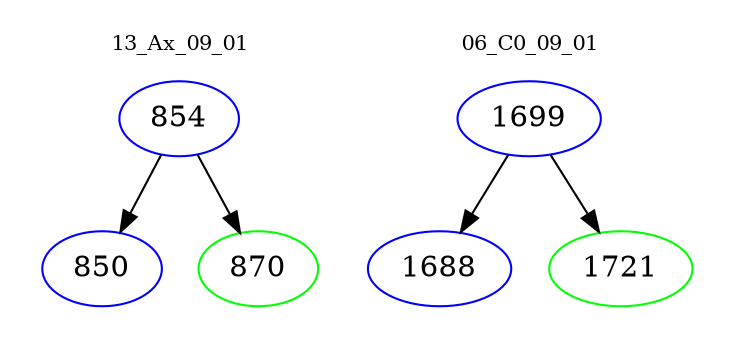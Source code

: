 digraph{
subgraph cluster_0 {
color = white
label = "13_Ax_09_01";
fontsize=10;
T0_854 [label="854", color="blue"]
T0_854 -> T0_850 [color="black"]
T0_850 [label="850", color="blue"]
T0_854 -> T0_870 [color="black"]
T0_870 [label="870", color="green"]
}
subgraph cluster_1 {
color = white
label = "06_C0_09_01";
fontsize=10;
T1_1699 [label="1699", color="blue"]
T1_1699 -> T1_1688 [color="black"]
T1_1688 [label="1688", color="blue"]
T1_1699 -> T1_1721 [color="black"]
T1_1721 [label="1721", color="green"]
}
}

